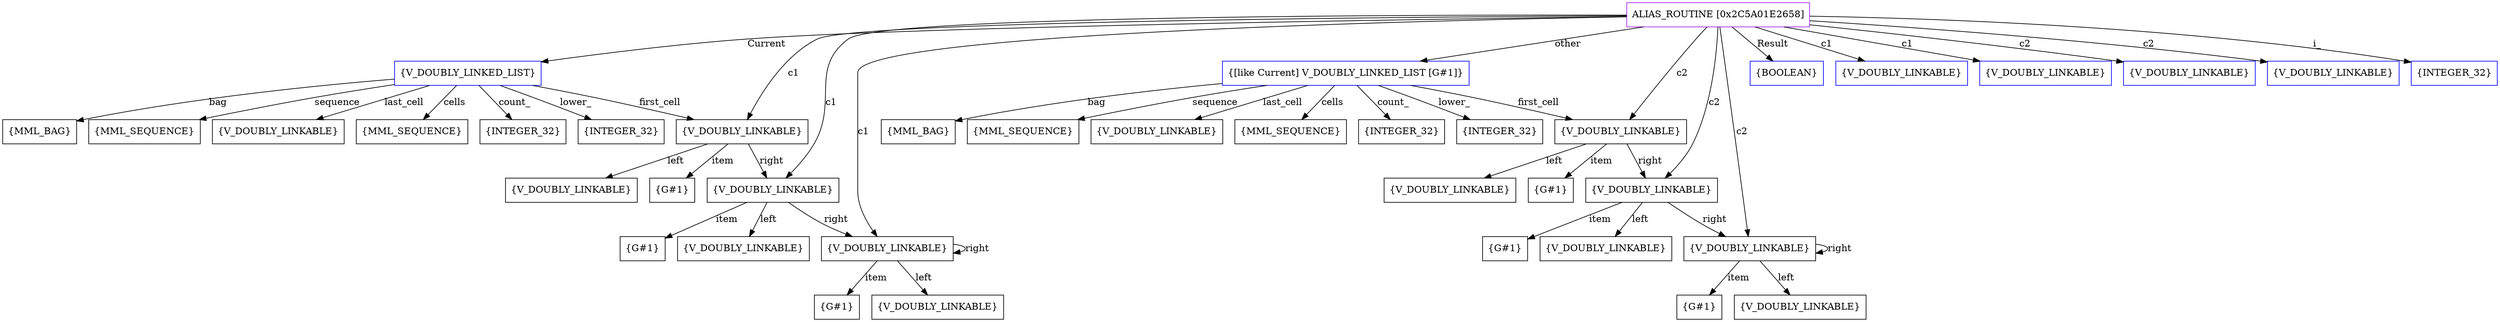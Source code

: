 digraph g {
	node [shape=box]
	b1[color=purple label=<ALIAS_ROUTINE [0x2C5A01E2658]>]
	b2[color=blue label=<{V_DOUBLY_LINKED_LIST}>]
	b3[label=<{INTEGER_32}>]
	b4[label=<{MML_BAG}>]
	b5[label=<{MML_SEQUENCE}>]
	b6[label=<{INTEGER_32}>]
	b7[label=<{V_DOUBLY_LINKABLE}>]
	b8[label=<{G#1}>]
	b9[label=<{V_DOUBLY_LINKABLE}>]
	b10[label=<{G#1}>]
	b11[label=<{V_DOUBLY_LINKABLE}>]
	b12[label=<{G#1}>]
	b13[label=<{V_DOUBLY_LINKABLE}>]
	b14[label=<{V_DOUBLY_LINKABLE}>]
	b15[label=<{V_DOUBLY_LINKABLE}>]
	b16[label=<{V_DOUBLY_LINKABLE}>]
	b17[label=<{MML_SEQUENCE}>]
	b18[color=blue label=<{[like Current] V_DOUBLY_LINKED_LIST [G#1]}>]
	b19[label=<{INTEGER_32}>]
	b20[label=<{MML_BAG}>]
	b21[label=<{MML_SEQUENCE}>]
	b22[label=<{INTEGER_32}>]
	b23[label=<{V_DOUBLY_LINKABLE}>]
	b24[label=<{G#1}>]
	b25[label=<{V_DOUBLY_LINKABLE}>]
	b26[label=<{G#1}>]
	b27[label=<{V_DOUBLY_LINKABLE}>]
	b28[label=<{G#1}>]
	b29[label=<{V_DOUBLY_LINKABLE}>]
	b30[label=<{V_DOUBLY_LINKABLE}>]
	b31[label=<{V_DOUBLY_LINKABLE}>]
	b32[label=<{V_DOUBLY_LINKABLE}>]
	b33[label=<{MML_SEQUENCE}>]
	b34[color=blue label=<{BOOLEAN}>]
	b35[color=blue label=<{V_DOUBLY_LINKABLE}>]
	b36[color=blue label=<{V_DOUBLY_LINKABLE}>]
	b37[color=blue label=<{V_DOUBLY_LINKABLE}>]
	b38[color=blue label=<{V_DOUBLY_LINKABLE}>]
	b39[color=blue label=<{INTEGER_32}>]
	b1->b2[label=<Current>]
	b2->b3[label=<lower_>]
	b2->b4[label=<bag>]
	b2->b5[label=<sequence>]
	b2->b6[label=<count_>]
	b2->b7[label=<first_cell>]
	b7->b8[label=<item>]
	b7->b9[label=<right>]
	b9->b10[label=<item>]
	b9->b11[label=<right>]
	b11->b12[label=<item>]
	b11->b11[label=<right>]
	b11->b13[label=<left>]
	b9->b14[label=<left>]
	b7->b15[label=<left>]
	b2->b16[label=<last_cell>]
	b2->b17[label=<cells>]
	b1->b18[label=<other>]
	b18->b19[label=<lower_>]
	b18->b20[label=<bag>]
	b18->b21[label=<sequence>]
	b18->b22[label=<count_>]
	b18->b23[label=<first_cell>]
	b23->b24[label=<item>]
	b23->b25[label=<right>]
	b25->b26[label=<item>]
	b25->b27[label=<right>]
	b27->b28[label=<item>]
	b27->b27[label=<right>]
	b27->b29[label=<left>]
	b25->b30[label=<left>]
	b23->b31[label=<left>]
	b18->b32[label=<last_cell>]
	b18->b33[label=<cells>]
	b1->b34[label=<Result>]
	b1->b35[label=<c1>]
	b1->b7[label=<c1>]
	b1->b9[label=<c1>]
	b1->b11[label=<c1>]
	b1->b36[label=<c1>]
	b1->b37[label=<c2>]
	b1->b23[label=<c2>]
	b1->b25[label=<c2>]
	b1->b27[label=<c2>]
	b1->b38[label=<c2>]
	b1->b39[label=<i_>]
}
